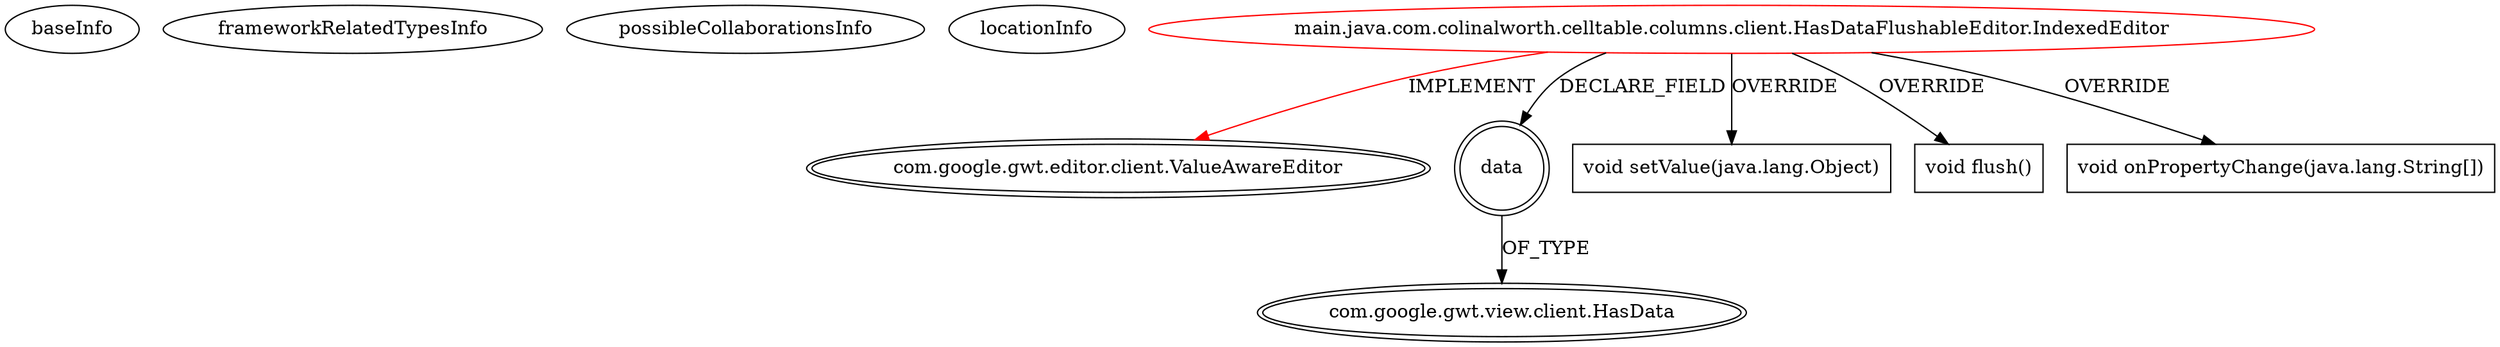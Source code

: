 digraph {
baseInfo[graphId=4231,category="extension_graph",isAnonymous=false,possibleRelation=false]
frameworkRelatedTypesInfo[0="com.google.gwt.editor.client.ValueAwareEditor"]
possibleCollaborationsInfo[]
locationInfo[projectName="niloc132-celltable-tools",filePath="/niloc132-celltable-tools/celltable-tools-master/src/main/java/com/colinalworth/celltable/columns/client/HasDataFlushableEditor.java",contextSignature="IndexedEditor",graphId="4231"]
0[label="main.java.com.colinalworth.celltable.columns.client.HasDataFlushableEditor.IndexedEditor",vertexType="ROOT_CLIENT_CLASS_DECLARATION",isFrameworkType=false,color=red]
1[label="com.google.gwt.editor.client.ValueAwareEditor",vertexType="FRAMEWORK_INTERFACE_TYPE",isFrameworkType=true,peripheries=2]
2[label="data",vertexType="FIELD_DECLARATION",isFrameworkType=true,peripheries=2,shape=circle]
3[label="com.google.gwt.view.client.HasData",vertexType="FRAMEWORK_INTERFACE_TYPE",isFrameworkType=true,peripheries=2]
4[label="void setValue(java.lang.Object)",vertexType="OVERRIDING_METHOD_DECLARATION",isFrameworkType=false,shape=box]
5[label="void flush()",vertexType="OVERRIDING_METHOD_DECLARATION",isFrameworkType=false,shape=box]
6[label="void onPropertyChange(java.lang.String[])",vertexType="OVERRIDING_METHOD_DECLARATION",isFrameworkType=false,shape=box]
0->1[label="IMPLEMENT",color=red]
0->2[label="DECLARE_FIELD"]
2->3[label="OF_TYPE"]
0->4[label="OVERRIDE"]
0->5[label="OVERRIDE"]
0->6[label="OVERRIDE"]
}
